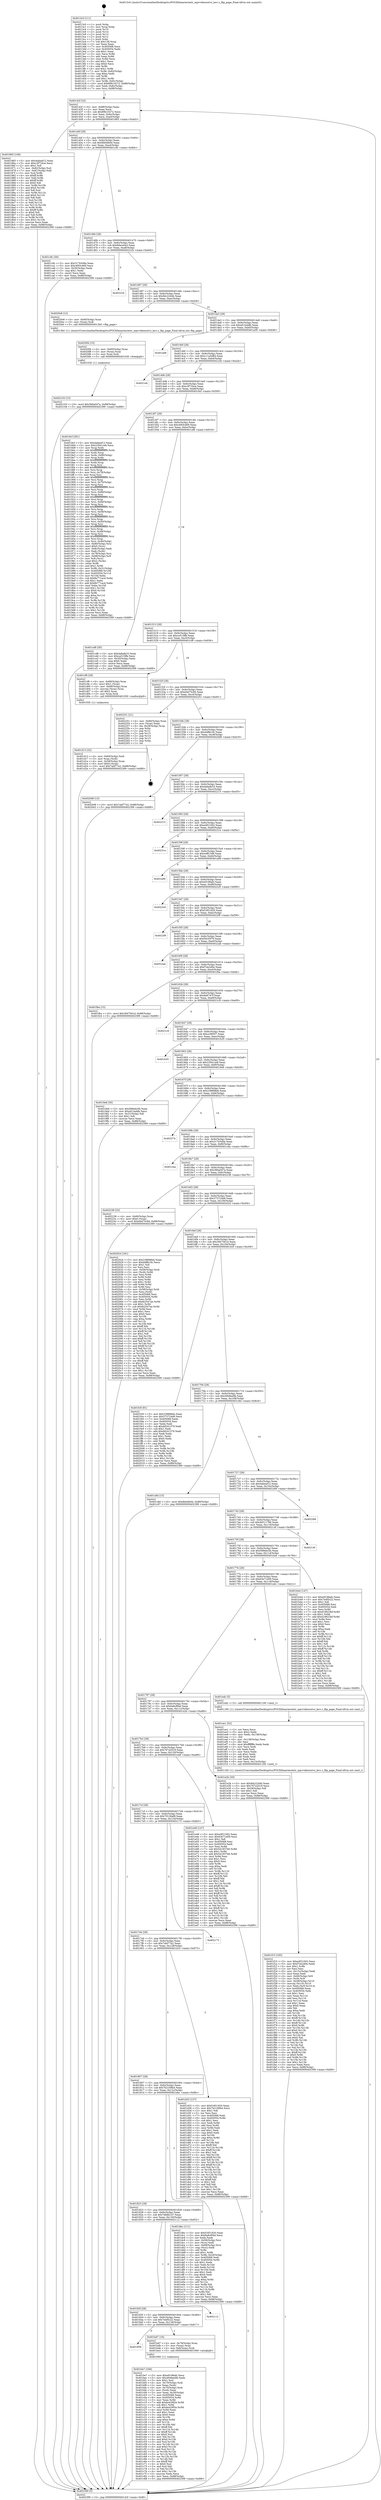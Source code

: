 digraph "0x4013c0" {
  label = "0x4013c0 (/mnt/c/Users/mathe/Desktop/tcc/POCII/binaries/extr_mpvvideooutvo_lavc.c_flip_page_Final-ollvm.out::main(0))"
  labelloc = "t"
  node[shape=record]

  Entry [label="",width=0.3,height=0.3,shape=circle,fillcolor=black,style=filled]
  "0x40142f" [label="{
     0x40142f [32]\l
     | [instrs]\l
     &nbsp;&nbsp;0x40142f \<+6\>: mov -0x88(%rbp),%eax\l
     &nbsp;&nbsp;0x401435 \<+2\>: mov %eax,%ecx\l
     &nbsp;&nbsp;0x401437 \<+6\>: sub $0x89b10272,%ecx\l
     &nbsp;&nbsp;0x40143d \<+6\>: mov %eax,-0x9c(%rbp)\l
     &nbsp;&nbsp;0x401443 \<+6\>: mov %ecx,-0xa0(%rbp)\l
     &nbsp;&nbsp;0x401449 \<+6\>: je 0000000000401865 \<main+0x4a5\>\l
  }"]
  "0x401865" [label="{
     0x401865 [106]\l
     | [instrs]\l
     &nbsp;&nbsp;0x401865 \<+5\>: mov $0x4abeaf12,%eax\l
     &nbsp;&nbsp;0x40186a \<+5\>: mov $0xc3f734ce,%ecx\l
     &nbsp;&nbsp;0x40186f \<+2\>: mov $0x1,%dl\l
     &nbsp;&nbsp;0x401871 \<+7\>: mov -0x82(%rbp),%sil\l
     &nbsp;&nbsp;0x401878 \<+7\>: mov -0x81(%rbp),%dil\l
     &nbsp;&nbsp;0x40187f \<+3\>: mov %sil,%r8b\l
     &nbsp;&nbsp;0x401882 \<+4\>: xor $0xff,%r8b\l
     &nbsp;&nbsp;0x401886 \<+3\>: mov %dil,%r9b\l
     &nbsp;&nbsp;0x401889 \<+4\>: xor $0xff,%r9b\l
     &nbsp;&nbsp;0x40188d \<+3\>: xor $0x0,%dl\l
     &nbsp;&nbsp;0x401890 \<+3\>: mov %r8b,%r10b\l
     &nbsp;&nbsp;0x401893 \<+4\>: and $0x0,%r10b\l
     &nbsp;&nbsp;0x401897 \<+3\>: and %dl,%sil\l
     &nbsp;&nbsp;0x40189a \<+3\>: mov %r9b,%r11b\l
     &nbsp;&nbsp;0x40189d \<+4\>: and $0x0,%r11b\l
     &nbsp;&nbsp;0x4018a1 \<+3\>: and %dl,%dil\l
     &nbsp;&nbsp;0x4018a4 \<+3\>: or %sil,%r10b\l
     &nbsp;&nbsp;0x4018a7 \<+3\>: or %dil,%r11b\l
     &nbsp;&nbsp;0x4018aa \<+3\>: xor %r11b,%r10b\l
     &nbsp;&nbsp;0x4018ad \<+3\>: or %r9b,%r8b\l
     &nbsp;&nbsp;0x4018b0 \<+4\>: xor $0xff,%r8b\l
     &nbsp;&nbsp;0x4018b4 \<+3\>: or $0x0,%dl\l
     &nbsp;&nbsp;0x4018b7 \<+3\>: and %dl,%r8b\l
     &nbsp;&nbsp;0x4018ba \<+3\>: or %r8b,%r10b\l
     &nbsp;&nbsp;0x4018bd \<+4\>: test $0x1,%r10b\l
     &nbsp;&nbsp;0x4018c1 \<+3\>: cmovne %ecx,%eax\l
     &nbsp;&nbsp;0x4018c4 \<+6\>: mov %eax,-0x88(%rbp)\l
     &nbsp;&nbsp;0x4018ca \<+5\>: jmp 0000000000402399 \<main+0xfd9\>\l
  }"]
  "0x40144f" [label="{
     0x40144f [28]\l
     | [instrs]\l
     &nbsp;&nbsp;0x40144f \<+5\>: jmp 0000000000401454 \<main+0x94\>\l
     &nbsp;&nbsp;0x401454 \<+6\>: mov -0x9c(%rbp),%eax\l
     &nbsp;&nbsp;0x40145a \<+5\>: sub $0x8b64fe0e,%eax\l
     &nbsp;&nbsp;0x40145f \<+6\>: mov %eax,-0xa4(%rbp)\l
     &nbsp;&nbsp;0x401465 \<+6\>: je 0000000000401c9c \<main+0x8dc\>\l
  }"]
  "0x402399" [label="{
     0x402399 [5]\l
     | [instrs]\l
     &nbsp;&nbsp;0x402399 \<+5\>: jmp 000000000040142f \<main+0x6f\>\l
  }"]
  "0x4013c0" [label="{
     0x4013c0 [111]\l
     | [instrs]\l
     &nbsp;&nbsp;0x4013c0 \<+1\>: push %rbp\l
     &nbsp;&nbsp;0x4013c1 \<+3\>: mov %rsp,%rbp\l
     &nbsp;&nbsp;0x4013c4 \<+2\>: push %r15\l
     &nbsp;&nbsp;0x4013c6 \<+2\>: push %r14\l
     &nbsp;&nbsp;0x4013c8 \<+2\>: push %r13\l
     &nbsp;&nbsp;0x4013ca \<+2\>: push %r12\l
     &nbsp;&nbsp;0x4013cc \<+1\>: push %rbx\l
     &nbsp;&nbsp;0x4013cd \<+7\>: sub $0x138,%rsp\l
     &nbsp;&nbsp;0x4013d4 \<+2\>: xor %eax,%eax\l
     &nbsp;&nbsp;0x4013d6 \<+7\>: mov 0x405068,%ecx\l
     &nbsp;&nbsp;0x4013dd \<+7\>: mov 0x405054,%edx\l
     &nbsp;&nbsp;0x4013e4 \<+3\>: sub $0x1,%eax\l
     &nbsp;&nbsp;0x4013e7 \<+3\>: mov %ecx,%r8d\l
     &nbsp;&nbsp;0x4013ea \<+3\>: add %eax,%r8d\l
     &nbsp;&nbsp;0x4013ed \<+4\>: imul %r8d,%ecx\l
     &nbsp;&nbsp;0x4013f1 \<+3\>: and $0x1,%ecx\l
     &nbsp;&nbsp;0x4013f4 \<+3\>: cmp $0x0,%ecx\l
     &nbsp;&nbsp;0x4013f7 \<+4\>: sete %r9b\l
     &nbsp;&nbsp;0x4013fb \<+4\>: and $0x1,%r9b\l
     &nbsp;&nbsp;0x4013ff \<+7\>: mov %r9b,-0x82(%rbp)\l
     &nbsp;&nbsp;0x401406 \<+3\>: cmp $0xa,%edx\l
     &nbsp;&nbsp;0x401409 \<+4\>: setl %r9b\l
     &nbsp;&nbsp;0x40140d \<+4\>: and $0x1,%r9b\l
     &nbsp;&nbsp;0x401411 \<+7\>: mov %r9b,-0x81(%rbp)\l
     &nbsp;&nbsp;0x401418 \<+10\>: movl $0x89b10272,-0x88(%rbp)\l
     &nbsp;&nbsp;0x401422 \<+6\>: mov %edi,-0x8c(%rbp)\l
     &nbsp;&nbsp;0x401428 \<+7\>: mov %rsi,-0x98(%rbp)\l
  }"]
  Exit [label="",width=0.3,height=0.3,shape=circle,fillcolor=black,style=filled,peripheries=2]
  "0x401c9c" [label="{
     0x401c9c [30]\l
     | [instrs]\l
     &nbsp;&nbsp;0x401c9c \<+5\>: mov $0x317b549a,%eax\l
     &nbsp;&nbsp;0x401ca1 \<+5\>: mov $0xc693c469,%ecx\l
     &nbsp;&nbsp;0x401ca6 \<+3\>: mov -0x30(%rbp),%edx\l
     &nbsp;&nbsp;0x401ca9 \<+3\>: cmp $0x1,%edx\l
     &nbsp;&nbsp;0x401cac \<+3\>: cmovl %ecx,%eax\l
     &nbsp;&nbsp;0x401caf \<+6\>: mov %eax,-0x88(%rbp)\l
     &nbsp;&nbsp;0x401cb5 \<+5\>: jmp 0000000000402399 \<main+0xfd9\>\l
  }"]
  "0x40146b" [label="{
     0x40146b [28]\l
     | [instrs]\l
     &nbsp;&nbsp;0x40146b \<+5\>: jmp 0000000000401470 \<main+0xb0\>\l
     &nbsp;&nbsp;0x401470 \<+6\>: mov -0x9c(%rbp),%eax\l
     &nbsp;&nbsp;0x401476 \<+5\>: sub $0x8dace0a3,%eax\l
     &nbsp;&nbsp;0x40147b \<+6\>: mov %eax,-0xa8(%rbp)\l
     &nbsp;&nbsp;0x401481 \<+6\>: je 0000000000402224 \<main+0xe64\>\l
  }"]
  "0x402103" [label="{
     0x402103 [15]\l
     | [instrs]\l
     &nbsp;&nbsp;0x402103 \<+10\>: movl $0x366a047a,-0x88(%rbp)\l
     &nbsp;&nbsp;0x40210d \<+5\>: jmp 0000000000402399 \<main+0xfd9\>\l
  }"]
  "0x402224" [label="{
     0x402224\l
  }", style=dashed]
  "0x401487" [label="{
     0x401487 [28]\l
     | [instrs]\l
     &nbsp;&nbsp;0x401487 \<+5\>: jmp 000000000040148c \<main+0xcc\>\l
     &nbsp;&nbsp;0x40148c \<+6\>: mov -0x9c(%rbp),%eax\l
     &nbsp;&nbsp;0x401492 \<+5\>: sub $0x9dc2244b,%eax\l
     &nbsp;&nbsp;0x401497 \<+6\>: mov %eax,-0xac(%rbp)\l
     &nbsp;&nbsp;0x40149d \<+6\>: je 00000000004020e8 \<main+0xd28\>\l
  }"]
  "0x4020f4" [label="{
     0x4020f4 [15]\l
     | [instrs]\l
     &nbsp;&nbsp;0x4020f4 \<+4\>: mov -0x60(%rbp),%rax\l
     &nbsp;&nbsp;0x4020f8 \<+3\>: mov (%rax),%rax\l
     &nbsp;&nbsp;0x4020fb \<+3\>: mov %rax,%rdi\l
     &nbsp;&nbsp;0x4020fe \<+5\>: call 0000000000401030 \<free@plt\>\l
     | [calls]\l
     &nbsp;&nbsp;0x401030 \{1\} (unknown)\l
  }"]
  "0x4020e8" [label="{
     0x4020e8 [12]\l
     | [instrs]\l
     &nbsp;&nbsp;0x4020e8 \<+4\>: mov -0x60(%rbp),%rax\l
     &nbsp;&nbsp;0x4020ec \<+3\>: mov (%rax),%rdi\l
     &nbsp;&nbsp;0x4020ef \<+5\>: call 00000000004013b0 \<flip_page\>\l
     | [calls]\l
     &nbsp;&nbsp;0x4013b0 \{1\} (/mnt/c/Users/mathe/Desktop/tcc/POCII/binaries/extr_mpvvideooutvo_lavc.c_flip_page_Final-ollvm.out::flip_page)\l
  }"]
  "0x4014a3" [label="{
     0x4014a3 [28]\l
     | [instrs]\l
     &nbsp;&nbsp;0x4014a3 \<+5\>: jmp 00000000004014a8 \<main+0xe8\>\l
     &nbsp;&nbsp;0x4014a8 \<+6\>: mov -0x9c(%rbp),%eax\l
     &nbsp;&nbsp;0x4014ae \<+5\>: sub $0xaf12eddb,%eax\l
     &nbsp;&nbsp;0x4014b3 \<+6\>: mov %eax,-0xb0(%rbp)\l
     &nbsp;&nbsp;0x4014b9 \<+6\>: je 0000000000401a06 \<main+0x646\>\l
  }"]
  "0x401f15" [label="{
     0x401f15 [165]\l
     | [instrs]\l
     &nbsp;&nbsp;0x401f15 \<+5\>: mov $0xe4f21002,%ecx\l
     &nbsp;&nbsp;0x401f1a \<+5\>: mov $0xf7ee2d0e,%edx\l
     &nbsp;&nbsp;0x401f1f \<+3\>: mov $0x1,%r8b\l
     &nbsp;&nbsp;0x401f22 \<+2\>: xor %esi,%esi\l
     &nbsp;&nbsp;0x401f24 \<+6\>: mov -0x13c(%rbp),%edi\l
     &nbsp;&nbsp;0x401f2a \<+3\>: imul %eax,%edi\l
     &nbsp;&nbsp;0x401f2d \<+4\>: mov -0x60(%rbp),%r9\l
     &nbsp;&nbsp;0x401f31 \<+3\>: mov (%r9),%r9\l
     &nbsp;&nbsp;0x401f34 \<+4\>: mov -0x58(%rbp),%r10\l
     &nbsp;&nbsp;0x401f38 \<+3\>: movslq (%r10),%r10\l
     &nbsp;&nbsp;0x401f3b \<+4\>: mov %edi,(%r9,%r10,4)\l
     &nbsp;&nbsp;0x401f3f \<+7\>: mov 0x405068,%eax\l
     &nbsp;&nbsp;0x401f46 \<+7\>: mov 0x405054,%edi\l
     &nbsp;&nbsp;0x401f4d \<+3\>: sub $0x1,%esi\l
     &nbsp;&nbsp;0x401f50 \<+3\>: mov %eax,%r11d\l
     &nbsp;&nbsp;0x401f53 \<+3\>: add %esi,%r11d\l
     &nbsp;&nbsp;0x401f56 \<+4\>: imul %r11d,%eax\l
     &nbsp;&nbsp;0x401f5a \<+3\>: and $0x1,%eax\l
     &nbsp;&nbsp;0x401f5d \<+3\>: cmp $0x0,%eax\l
     &nbsp;&nbsp;0x401f60 \<+3\>: sete %bl\l
     &nbsp;&nbsp;0x401f63 \<+3\>: cmp $0xa,%edi\l
     &nbsp;&nbsp;0x401f66 \<+4\>: setl %r14b\l
     &nbsp;&nbsp;0x401f6a \<+3\>: mov %bl,%r15b\l
     &nbsp;&nbsp;0x401f6d \<+4\>: xor $0xff,%r15b\l
     &nbsp;&nbsp;0x401f71 \<+3\>: mov %r14b,%r12b\l
     &nbsp;&nbsp;0x401f74 \<+4\>: xor $0xff,%r12b\l
     &nbsp;&nbsp;0x401f78 \<+4\>: xor $0x0,%r8b\l
     &nbsp;&nbsp;0x401f7c \<+3\>: mov %r15b,%r13b\l
     &nbsp;&nbsp;0x401f7f \<+4\>: and $0x0,%r13b\l
     &nbsp;&nbsp;0x401f83 \<+3\>: and %r8b,%bl\l
     &nbsp;&nbsp;0x401f86 \<+3\>: mov %r12b,%al\l
     &nbsp;&nbsp;0x401f89 \<+2\>: and $0x0,%al\l
     &nbsp;&nbsp;0x401f8b \<+3\>: and %r8b,%r14b\l
     &nbsp;&nbsp;0x401f8e \<+3\>: or %bl,%r13b\l
     &nbsp;&nbsp;0x401f91 \<+3\>: or %r14b,%al\l
     &nbsp;&nbsp;0x401f94 \<+3\>: xor %al,%r13b\l
     &nbsp;&nbsp;0x401f97 \<+3\>: or %r12b,%r15b\l
     &nbsp;&nbsp;0x401f9a \<+4\>: xor $0xff,%r15b\l
     &nbsp;&nbsp;0x401f9e \<+4\>: or $0x0,%r8b\l
     &nbsp;&nbsp;0x401fa2 \<+3\>: and %r8b,%r15b\l
     &nbsp;&nbsp;0x401fa5 \<+3\>: or %r15b,%r13b\l
     &nbsp;&nbsp;0x401fa8 \<+4\>: test $0x1,%r13b\l
     &nbsp;&nbsp;0x401fac \<+3\>: cmovne %edx,%ecx\l
     &nbsp;&nbsp;0x401faf \<+6\>: mov %ecx,-0x88(%rbp)\l
     &nbsp;&nbsp;0x401fb5 \<+5\>: jmp 0000000000402399 \<main+0xfd9\>\l
  }"]
  "0x401a06" [label="{
     0x401a06\l
  }", style=dashed]
  "0x4014bf" [label="{
     0x4014bf [28]\l
     | [instrs]\l
     &nbsp;&nbsp;0x4014bf \<+5\>: jmp 00000000004014c4 \<main+0x104\>\l
     &nbsp;&nbsp;0x4014c4 \<+6\>: mov -0x9c(%rbp),%eax\l
     &nbsp;&nbsp;0x4014ca \<+5\>: sub $0xc11a5d84,%eax\l
     &nbsp;&nbsp;0x4014cf \<+6\>: mov %eax,-0xb4(%rbp)\l
     &nbsp;&nbsp;0x4014d5 \<+6\>: je 00000000004021eb \<main+0xe2b\>\l
  }"]
  "0x401ee1" [label="{
     0x401ee1 [52]\l
     | [instrs]\l
     &nbsp;&nbsp;0x401ee1 \<+2\>: xor %ecx,%ecx\l
     &nbsp;&nbsp;0x401ee3 \<+5\>: mov $0x2,%edx\l
     &nbsp;&nbsp;0x401ee8 \<+6\>: mov %edx,-0x138(%rbp)\l
     &nbsp;&nbsp;0x401eee \<+1\>: cltd\l
     &nbsp;&nbsp;0x401eef \<+6\>: mov -0x138(%rbp),%esi\l
     &nbsp;&nbsp;0x401ef5 \<+2\>: idiv %esi\l
     &nbsp;&nbsp;0x401ef7 \<+6\>: imul $0xfffffffe,%edx,%edx\l
     &nbsp;&nbsp;0x401efd \<+2\>: mov %ecx,%edi\l
     &nbsp;&nbsp;0x401eff \<+2\>: sub %edx,%edi\l
     &nbsp;&nbsp;0x401f01 \<+2\>: mov %ecx,%edx\l
     &nbsp;&nbsp;0x401f03 \<+3\>: sub $0x1,%edx\l
     &nbsp;&nbsp;0x401f06 \<+2\>: add %edx,%edi\l
     &nbsp;&nbsp;0x401f08 \<+2\>: sub %edi,%ecx\l
     &nbsp;&nbsp;0x401f0a \<+6\>: mov %ecx,-0x13c(%rbp)\l
     &nbsp;&nbsp;0x401f10 \<+5\>: call 0000000000401160 \<next_i\>\l
     | [calls]\l
     &nbsp;&nbsp;0x401160 \{1\} (/mnt/c/Users/mathe/Desktop/tcc/POCII/binaries/extr_mpvvideooutvo_lavc.c_flip_page_Final-ollvm.out::next_i)\l
  }"]
  "0x4021eb" [label="{
     0x4021eb\l
  }", style=dashed]
  "0x4014db" [label="{
     0x4014db [28]\l
     | [instrs]\l
     &nbsp;&nbsp;0x4014db \<+5\>: jmp 00000000004014e0 \<main+0x120\>\l
     &nbsp;&nbsp;0x4014e0 \<+6\>: mov -0x9c(%rbp),%eax\l
     &nbsp;&nbsp;0x4014e6 \<+5\>: sub $0xc3f734ce,%eax\l
     &nbsp;&nbsp;0x4014eb \<+6\>: mov %eax,-0xb8(%rbp)\l
     &nbsp;&nbsp;0x4014f1 \<+6\>: je 00000000004018cf \<main+0x50f\>\l
  }"]
  "0x401d13" [label="{
     0x401d13 [32]\l
     | [instrs]\l
     &nbsp;&nbsp;0x401d13 \<+4\>: mov -0x60(%rbp),%rdi\l
     &nbsp;&nbsp;0x401d17 \<+3\>: mov %rax,(%rdi)\l
     &nbsp;&nbsp;0x401d1a \<+4\>: mov -0x58(%rbp),%rax\l
     &nbsp;&nbsp;0x401d1e \<+6\>: movl $0x0,(%rax)\l
     &nbsp;&nbsp;0x401d24 \<+10\>: movl $0x7abf77e2,-0x88(%rbp)\l
     &nbsp;&nbsp;0x401d2e \<+5\>: jmp 0000000000402399 \<main+0xfd9\>\l
  }"]
  "0x4018cf" [label="{
     0x4018cf [281]\l
     | [instrs]\l
     &nbsp;&nbsp;0x4018cf \<+5\>: mov $0x4abeaf12,%eax\l
     &nbsp;&nbsp;0x4018d4 \<+5\>: mov $0x22941ce8,%ecx\l
     &nbsp;&nbsp;0x4018d9 \<+3\>: mov %rsp,%rdx\l
     &nbsp;&nbsp;0x4018dc \<+4\>: add $0xfffffffffffffff0,%rdx\l
     &nbsp;&nbsp;0x4018e0 \<+3\>: mov %rdx,%rsp\l
     &nbsp;&nbsp;0x4018e3 \<+4\>: mov %rdx,-0x80(%rbp)\l
     &nbsp;&nbsp;0x4018e7 \<+3\>: mov %rsp,%rdx\l
     &nbsp;&nbsp;0x4018ea \<+4\>: add $0xfffffffffffffff0,%rdx\l
     &nbsp;&nbsp;0x4018ee \<+3\>: mov %rdx,%rsp\l
     &nbsp;&nbsp;0x4018f1 \<+3\>: mov %rsp,%rsi\l
     &nbsp;&nbsp;0x4018f4 \<+4\>: add $0xfffffffffffffff0,%rsi\l
     &nbsp;&nbsp;0x4018f8 \<+3\>: mov %rsi,%rsp\l
     &nbsp;&nbsp;0x4018fb \<+4\>: mov %rsi,-0x78(%rbp)\l
     &nbsp;&nbsp;0x4018ff \<+3\>: mov %rsp,%rsi\l
     &nbsp;&nbsp;0x401902 \<+4\>: add $0xfffffffffffffff0,%rsi\l
     &nbsp;&nbsp;0x401906 \<+3\>: mov %rsi,%rsp\l
     &nbsp;&nbsp;0x401909 \<+4\>: mov %rsi,-0x70(%rbp)\l
     &nbsp;&nbsp;0x40190d \<+3\>: mov %rsp,%rsi\l
     &nbsp;&nbsp;0x401910 \<+4\>: add $0xfffffffffffffff0,%rsi\l
     &nbsp;&nbsp;0x401914 \<+3\>: mov %rsi,%rsp\l
     &nbsp;&nbsp;0x401917 \<+4\>: mov %rsi,-0x68(%rbp)\l
     &nbsp;&nbsp;0x40191b \<+3\>: mov %rsp,%rsi\l
     &nbsp;&nbsp;0x40191e \<+4\>: add $0xfffffffffffffff0,%rsi\l
     &nbsp;&nbsp;0x401922 \<+3\>: mov %rsi,%rsp\l
     &nbsp;&nbsp;0x401925 \<+4\>: mov %rsi,-0x60(%rbp)\l
     &nbsp;&nbsp;0x401929 \<+3\>: mov %rsp,%rsi\l
     &nbsp;&nbsp;0x40192c \<+4\>: add $0xfffffffffffffff0,%rsi\l
     &nbsp;&nbsp;0x401930 \<+3\>: mov %rsi,%rsp\l
     &nbsp;&nbsp;0x401933 \<+4\>: mov %rsi,-0x58(%rbp)\l
     &nbsp;&nbsp;0x401937 \<+3\>: mov %rsp,%rsi\l
     &nbsp;&nbsp;0x40193a \<+4\>: add $0xfffffffffffffff0,%rsi\l
     &nbsp;&nbsp;0x40193e \<+3\>: mov %rsi,%rsp\l
     &nbsp;&nbsp;0x401941 \<+4\>: mov %rsi,-0x50(%rbp)\l
     &nbsp;&nbsp;0x401945 \<+3\>: mov %rsp,%rsi\l
     &nbsp;&nbsp;0x401948 \<+4\>: add $0xfffffffffffffff0,%rsi\l
     &nbsp;&nbsp;0x40194c \<+3\>: mov %rsi,%rsp\l
     &nbsp;&nbsp;0x40194f \<+4\>: mov %rsi,-0x48(%rbp)\l
     &nbsp;&nbsp;0x401953 \<+3\>: mov %rsp,%rsi\l
     &nbsp;&nbsp;0x401956 \<+4\>: add $0xfffffffffffffff0,%rsi\l
     &nbsp;&nbsp;0x40195a \<+3\>: mov %rsi,%rsp\l
     &nbsp;&nbsp;0x40195d \<+4\>: mov %rsi,-0x40(%rbp)\l
     &nbsp;&nbsp;0x401961 \<+4\>: mov -0x80(%rbp),%rsi\l
     &nbsp;&nbsp;0x401965 \<+6\>: movl $0x0,(%rsi)\l
     &nbsp;&nbsp;0x40196b \<+6\>: mov -0x8c(%rbp),%edi\l
     &nbsp;&nbsp;0x401971 \<+2\>: mov %edi,(%rdx)\l
     &nbsp;&nbsp;0x401973 \<+4\>: mov -0x78(%rbp),%rsi\l
     &nbsp;&nbsp;0x401977 \<+7\>: mov -0x98(%rbp),%r8\l
     &nbsp;&nbsp;0x40197e \<+3\>: mov %r8,(%rsi)\l
     &nbsp;&nbsp;0x401981 \<+3\>: cmpl $0x2,(%rdx)\l
     &nbsp;&nbsp;0x401984 \<+4\>: setne %r9b\l
     &nbsp;&nbsp;0x401988 \<+4\>: and $0x1,%r9b\l
     &nbsp;&nbsp;0x40198c \<+4\>: mov %r9b,-0x31(%rbp)\l
     &nbsp;&nbsp;0x401990 \<+8\>: mov 0x405068,%r10d\l
     &nbsp;&nbsp;0x401998 \<+8\>: mov 0x405054,%r11d\l
     &nbsp;&nbsp;0x4019a0 \<+3\>: mov %r10d,%ebx\l
     &nbsp;&nbsp;0x4019a3 \<+6\>: sub $0x8e771acd,%ebx\l
     &nbsp;&nbsp;0x4019a9 \<+3\>: sub $0x1,%ebx\l
     &nbsp;&nbsp;0x4019ac \<+6\>: add $0x8e771acd,%ebx\l
     &nbsp;&nbsp;0x4019b2 \<+4\>: imul %ebx,%r10d\l
     &nbsp;&nbsp;0x4019b6 \<+4\>: and $0x1,%r10d\l
     &nbsp;&nbsp;0x4019ba \<+4\>: cmp $0x0,%r10d\l
     &nbsp;&nbsp;0x4019be \<+4\>: sete %r9b\l
     &nbsp;&nbsp;0x4019c2 \<+4\>: cmp $0xa,%r11d\l
     &nbsp;&nbsp;0x4019c6 \<+4\>: setl %r14b\l
     &nbsp;&nbsp;0x4019ca \<+3\>: mov %r9b,%r15b\l
     &nbsp;&nbsp;0x4019cd \<+3\>: and %r14b,%r15b\l
     &nbsp;&nbsp;0x4019d0 \<+3\>: xor %r14b,%r9b\l
     &nbsp;&nbsp;0x4019d3 \<+3\>: or %r9b,%r15b\l
     &nbsp;&nbsp;0x4019d6 \<+4\>: test $0x1,%r15b\l
     &nbsp;&nbsp;0x4019da \<+3\>: cmovne %ecx,%eax\l
     &nbsp;&nbsp;0x4019dd \<+6\>: mov %eax,-0x88(%rbp)\l
     &nbsp;&nbsp;0x4019e3 \<+5\>: jmp 0000000000402399 \<main+0xfd9\>\l
  }"]
  "0x4014f7" [label="{
     0x4014f7 [28]\l
     | [instrs]\l
     &nbsp;&nbsp;0x4014f7 \<+5\>: jmp 00000000004014fc \<main+0x13c\>\l
     &nbsp;&nbsp;0x4014fc \<+6\>: mov -0x9c(%rbp),%eax\l
     &nbsp;&nbsp;0x401502 \<+5\>: sub $0xc693c469,%eax\l
     &nbsp;&nbsp;0x401507 \<+6\>: mov %eax,-0xbc(%rbp)\l
     &nbsp;&nbsp;0x40150d \<+6\>: je 0000000000401cd8 \<main+0x918\>\l
  }"]
  "0x401be7" [label="{
     0x401be7 [166]\l
     | [instrs]\l
     &nbsp;&nbsp;0x401be7 \<+5\>: mov $0xe9196afc,%ecx\l
     &nbsp;&nbsp;0x401bec \<+5\>: mov $0x4948ee9b,%edx\l
     &nbsp;&nbsp;0x401bf1 \<+3\>: mov $0x1,%sil\l
     &nbsp;&nbsp;0x401bf4 \<+4\>: mov -0x70(%rbp),%rdi\l
     &nbsp;&nbsp;0x401bf8 \<+2\>: mov %eax,(%rdi)\l
     &nbsp;&nbsp;0x401bfa \<+4\>: mov -0x70(%rbp),%rdi\l
     &nbsp;&nbsp;0x401bfe \<+2\>: mov (%rdi),%eax\l
     &nbsp;&nbsp;0x401c00 \<+3\>: mov %eax,-0x30(%rbp)\l
     &nbsp;&nbsp;0x401c03 \<+7\>: mov 0x405068,%eax\l
     &nbsp;&nbsp;0x401c0a \<+8\>: mov 0x405054,%r8d\l
     &nbsp;&nbsp;0x401c12 \<+3\>: mov %eax,%r9d\l
     &nbsp;&nbsp;0x401c15 \<+7\>: add $0xbe429f2e,%r9d\l
     &nbsp;&nbsp;0x401c1c \<+4\>: sub $0x1,%r9d\l
     &nbsp;&nbsp;0x401c20 \<+7\>: sub $0xbe429f2e,%r9d\l
     &nbsp;&nbsp;0x401c27 \<+4\>: imul %r9d,%eax\l
     &nbsp;&nbsp;0x401c2b \<+3\>: and $0x1,%eax\l
     &nbsp;&nbsp;0x401c2e \<+3\>: cmp $0x0,%eax\l
     &nbsp;&nbsp;0x401c31 \<+4\>: sete %r10b\l
     &nbsp;&nbsp;0x401c35 \<+4\>: cmp $0xa,%r8d\l
     &nbsp;&nbsp;0x401c39 \<+4\>: setl %r11b\l
     &nbsp;&nbsp;0x401c3d \<+3\>: mov %r10b,%bl\l
     &nbsp;&nbsp;0x401c40 \<+3\>: xor $0xff,%bl\l
     &nbsp;&nbsp;0x401c43 \<+3\>: mov %r11b,%r14b\l
     &nbsp;&nbsp;0x401c46 \<+4\>: xor $0xff,%r14b\l
     &nbsp;&nbsp;0x401c4a \<+4\>: xor $0x0,%sil\l
     &nbsp;&nbsp;0x401c4e \<+3\>: mov %bl,%r15b\l
     &nbsp;&nbsp;0x401c51 \<+4\>: and $0x0,%r15b\l
     &nbsp;&nbsp;0x401c55 \<+3\>: and %sil,%r10b\l
     &nbsp;&nbsp;0x401c58 \<+3\>: mov %r14b,%r12b\l
     &nbsp;&nbsp;0x401c5b \<+4\>: and $0x0,%r12b\l
     &nbsp;&nbsp;0x401c5f \<+3\>: and %sil,%r11b\l
     &nbsp;&nbsp;0x401c62 \<+3\>: or %r10b,%r15b\l
     &nbsp;&nbsp;0x401c65 \<+3\>: or %r11b,%r12b\l
     &nbsp;&nbsp;0x401c68 \<+3\>: xor %r12b,%r15b\l
     &nbsp;&nbsp;0x401c6b \<+3\>: or %r14b,%bl\l
     &nbsp;&nbsp;0x401c6e \<+3\>: xor $0xff,%bl\l
     &nbsp;&nbsp;0x401c71 \<+4\>: or $0x0,%sil\l
     &nbsp;&nbsp;0x401c75 \<+3\>: and %sil,%bl\l
     &nbsp;&nbsp;0x401c78 \<+3\>: or %bl,%r15b\l
     &nbsp;&nbsp;0x401c7b \<+4\>: test $0x1,%r15b\l
     &nbsp;&nbsp;0x401c7f \<+3\>: cmovne %edx,%ecx\l
     &nbsp;&nbsp;0x401c82 \<+6\>: mov %ecx,-0x88(%rbp)\l
     &nbsp;&nbsp;0x401c88 \<+5\>: jmp 0000000000402399 \<main+0xfd9\>\l
  }"]
  "0x40185b" [label="{
     0x40185b\l
  }", style=dashed]
  "0x401cd8" [label="{
     0x401cd8 [30]\l
     | [instrs]\l
     &nbsp;&nbsp;0x401cd8 \<+5\>: mov $0xdafadb33,%eax\l
     &nbsp;&nbsp;0x401cdd \<+5\>: mov $0xca515ffe,%ecx\l
     &nbsp;&nbsp;0x401ce2 \<+3\>: mov -0x30(%rbp),%edx\l
     &nbsp;&nbsp;0x401ce5 \<+3\>: cmp $0x0,%edx\l
     &nbsp;&nbsp;0x401ce8 \<+3\>: cmove %ecx,%eax\l
     &nbsp;&nbsp;0x401ceb \<+6\>: mov %eax,-0x88(%rbp)\l
     &nbsp;&nbsp;0x401cf1 \<+5\>: jmp 0000000000402399 \<main+0xfd9\>\l
  }"]
  "0x401513" [label="{
     0x401513 [28]\l
     | [instrs]\l
     &nbsp;&nbsp;0x401513 \<+5\>: jmp 0000000000401518 \<main+0x158\>\l
     &nbsp;&nbsp;0x401518 \<+6\>: mov -0x9c(%rbp),%eax\l
     &nbsp;&nbsp;0x40151e \<+5\>: sub $0xca515ffe,%eax\l
     &nbsp;&nbsp;0x401523 \<+6\>: mov %eax,-0xc0(%rbp)\l
     &nbsp;&nbsp;0x401529 \<+6\>: je 0000000000401cf6 \<main+0x936\>\l
  }"]
  "0x401bd7" [label="{
     0x401bd7 [16]\l
     | [instrs]\l
     &nbsp;&nbsp;0x401bd7 \<+4\>: mov -0x78(%rbp),%rax\l
     &nbsp;&nbsp;0x401bdb \<+3\>: mov (%rax),%rax\l
     &nbsp;&nbsp;0x401bde \<+4\>: mov 0x8(%rax),%rdi\l
     &nbsp;&nbsp;0x401be2 \<+5\>: call 0000000000401060 \<atoi@plt\>\l
     | [calls]\l
     &nbsp;&nbsp;0x401060 \{1\} (unknown)\l
  }"]
  "0x401cf6" [label="{
     0x401cf6 [29]\l
     | [instrs]\l
     &nbsp;&nbsp;0x401cf6 \<+4\>: mov -0x68(%rbp),%rax\l
     &nbsp;&nbsp;0x401cfa \<+6\>: movl $0x1,(%rax)\l
     &nbsp;&nbsp;0x401d00 \<+4\>: mov -0x68(%rbp),%rax\l
     &nbsp;&nbsp;0x401d04 \<+3\>: movslq (%rax),%rax\l
     &nbsp;&nbsp;0x401d07 \<+4\>: shl $0x2,%rax\l
     &nbsp;&nbsp;0x401d0b \<+3\>: mov %rax,%rdi\l
     &nbsp;&nbsp;0x401d0e \<+5\>: call 0000000000401050 \<malloc@plt\>\l
     | [calls]\l
     &nbsp;&nbsp;0x401050 \{1\} (unknown)\l
  }"]
  "0x40152f" [label="{
     0x40152f [28]\l
     | [instrs]\l
     &nbsp;&nbsp;0x40152f \<+5\>: jmp 0000000000401534 \<main+0x174\>\l
     &nbsp;&nbsp;0x401534 \<+6\>: mov -0x9c(%rbp),%eax\l
     &nbsp;&nbsp;0x40153a \<+5\>: sub $0xd4d75c84,%eax\l
     &nbsp;&nbsp;0x40153f \<+6\>: mov %eax,-0xc4(%rbp)\l
     &nbsp;&nbsp;0x401545 \<+6\>: je 0000000000402251 \<main+0xe91\>\l
  }"]
  "0x40183f" [label="{
     0x40183f [28]\l
     | [instrs]\l
     &nbsp;&nbsp;0x40183f \<+5\>: jmp 0000000000401844 \<main+0x484\>\l
     &nbsp;&nbsp;0x401844 \<+6\>: mov -0x9c(%rbp),%eax\l
     &nbsp;&nbsp;0x40184a \<+5\>: sub $0x7e4f5c22,%eax\l
     &nbsp;&nbsp;0x40184f \<+6\>: mov %eax,-0x134(%rbp)\l
     &nbsp;&nbsp;0x401855 \<+6\>: je 0000000000401bd7 \<main+0x817\>\l
  }"]
  "0x402251" [label="{
     0x402251 [21]\l
     | [instrs]\l
     &nbsp;&nbsp;0x402251 \<+4\>: mov -0x80(%rbp),%rax\l
     &nbsp;&nbsp;0x402255 \<+2\>: mov (%rax),%eax\l
     &nbsp;&nbsp;0x402257 \<+4\>: lea -0x28(%rbp),%rsp\l
     &nbsp;&nbsp;0x40225b \<+1\>: pop %rbx\l
     &nbsp;&nbsp;0x40225c \<+2\>: pop %r12\l
     &nbsp;&nbsp;0x40225e \<+2\>: pop %r13\l
     &nbsp;&nbsp;0x402260 \<+2\>: pop %r14\l
     &nbsp;&nbsp;0x402262 \<+2\>: pop %r15\l
     &nbsp;&nbsp;0x402264 \<+1\>: pop %rbp\l
     &nbsp;&nbsp;0x402265 \<+1\>: ret\l
  }"]
  "0x40154b" [label="{
     0x40154b [28]\l
     | [instrs]\l
     &nbsp;&nbsp;0x40154b \<+5\>: jmp 0000000000401550 \<main+0x190\>\l
     &nbsp;&nbsp;0x401550 \<+6\>: mov -0x9c(%rbp),%eax\l
     &nbsp;&nbsp;0x401556 \<+5\>: sub $0xd4ffe19c,%eax\l
     &nbsp;&nbsp;0x40155b \<+6\>: mov %eax,-0xc8(%rbp)\l
     &nbsp;&nbsp;0x401561 \<+6\>: je 00000000004020d9 \<main+0xd19\>\l
  }"]
  "0x402112" [label="{
     0x402112\l
  }", style=dashed]
  "0x4020d9" [label="{
     0x4020d9 [15]\l
     | [instrs]\l
     &nbsp;&nbsp;0x4020d9 \<+10\>: movl $0x7abf77e2,-0x88(%rbp)\l
     &nbsp;&nbsp;0x4020e3 \<+5\>: jmp 0000000000402399 \<main+0xfd9\>\l
  }"]
  "0x401567" [label="{
     0x401567 [28]\l
     | [instrs]\l
     &nbsp;&nbsp;0x401567 \<+5\>: jmp 000000000040156c \<main+0x1ac\>\l
     &nbsp;&nbsp;0x40156c \<+6\>: mov -0x9c(%rbp),%eax\l
     &nbsp;&nbsp;0x401572 \<+5\>: sub $0xdafadb33,%eax\l
     &nbsp;&nbsp;0x401577 \<+6\>: mov %eax,-0xcc(%rbp)\l
     &nbsp;&nbsp;0x40157d \<+6\>: je 0000000000402215 \<main+0xe55\>\l
  }"]
  "0x401823" [label="{
     0x401823 [28]\l
     | [instrs]\l
     &nbsp;&nbsp;0x401823 \<+5\>: jmp 0000000000401828 \<main+0x468\>\l
     &nbsp;&nbsp;0x401828 \<+6\>: mov -0x9c(%rbp),%eax\l
     &nbsp;&nbsp;0x40182e \<+5\>: sub $0x7db8b147,%eax\l
     &nbsp;&nbsp;0x401833 \<+6\>: mov %eax,-0x130(%rbp)\l
     &nbsp;&nbsp;0x401839 \<+6\>: je 0000000000402112 \<main+0xd52\>\l
  }"]
  "0x402215" [label="{
     0x402215\l
  }", style=dashed]
  "0x401583" [label="{
     0x401583 [28]\l
     | [instrs]\l
     &nbsp;&nbsp;0x401583 \<+5\>: jmp 0000000000401588 \<main+0x1c8\>\l
     &nbsp;&nbsp;0x401588 \<+6\>: mov -0x9c(%rbp),%eax\l
     &nbsp;&nbsp;0x40158e \<+5\>: sub $0xe4f21002,%eax\l
     &nbsp;&nbsp;0x401593 \<+6\>: mov %eax,-0xd0(%rbp)\l
     &nbsp;&nbsp;0x401599 \<+6\>: je 000000000040231e \<main+0xf5e\>\l
  }"]
  "0x401dbc" [label="{
     0x401dbc [111]\l
     | [instrs]\l
     &nbsp;&nbsp;0x401dbc \<+5\>: mov $0xf1851920,%eax\l
     &nbsp;&nbsp;0x401dc1 \<+5\>: mov $0x6a8cf94d,%ecx\l
     &nbsp;&nbsp;0x401dc6 \<+2\>: xor %edx,%edx\l
     &nbsp;&nbsp;0x401dc8 \<+4\>: mov -0x58(%rbp),%rsi\l
     &nbsp;&nbsp;0x401dcc \<+2\>: mov (%rsi),%edi\l
     &nbsp;&nbsp;0x401dce \<+4\>: mov -0x68(%rbp),%rsi\l
     &nbsp;&nbsp;0x401dd2 \<+2\>: cmp (%rsi),%edi\l
     &nbsp;&nbsp;0x401dd4 \<+4\>: setl %r8b\l
     &nbsp;&nbsp;0x401dd8 \<+4\>: and $0x1,%r8b\l
     &nbsp;&nbsp;0x401ddc \<+4\>: mov %r8b,-0x29(%rbp)\l
     &nbsp;&nbsp;0x401de0 \<+7\>: mov 0x405068,%edi\l
     &nbsp;&nbsp;0x401de7 \<+8\>: mov 0x405054,%r9d\l
     &nbsp;&nbsp;0x401def \<+3\>: sub $0x1,%edx\l
     &nbsp;&nbsp;0x401df2 \<+3\>: mov %edi,%r10d\l
     &nbsp;&nbsp;0x401df5 \<+3\>: add %edx,%r10d\l
     &nbsp;&nbsp;0x401df8 \<+4\>: imul %r10d,%edi\l
     &nbsp;&nbsp;0x401dfc \<+3\>: and $0x1,%edi\l
     &nbsp;&nbsp;0x401dff \<+3\>: cmp $0x0,%edi\l
     &nbsp;&nbsp;0x401e02 \<+4\>: sete %r8b\l
     &nbsp;&nbsp;0x401e06 \<+4\>: cmp $0xa,%r9d\l
     &nbsp;&nbsp;0x401e0a \<+4\>: setl %r11b\l
     &nbsp;&nbsp;0x401e0e \<+3\>: mov %r8b,%bl\l
     &nbsp;&nbsp;0x401e11 \<+3\>: and %r11b,%bl\l
     &nbsp;&nbsp;0x401e14 \<+3\>: xor %r11b,%r8b\l
     &nbsp;&nbsp;0x401e17 \<+3\>: or %r8b,%bl\l
     &nbsp;&nbsp;0x401e1a \<+3\>: test $0x1,%bl\l
     &nbsp;&nbsp;0x401e1d \<+3\>: cmovne %ecx,%eax\l
     &nbsp;&nbsp;0x401e20 \<+6\>: mov %eax,-0x88(%rbp)\l
     &nbsp;&nbsp;0x401e26 \<+5\>: jmp 0000000000402399 \<main+0xfd9\>\l
  }"]
  "0x40231e" [label="{
     0x40231e\l
  }", style=dashed]
  "0x40159f" [label="{
     0x40159f [28]\l
     | [instrs]\l
     &nbsp;&nbsp;0x40159f \<+5\>: jmp 00000000004015a4 \<main+0x1e4\>\l
     &nbsp;&nbsp;0x4015a4 \<+6\>: mov -0x9c(%rbp),%eax\l
     &nbsp;&nbsp;0x4015aa \<+5\>: sub $0xe4ff13d9,%eax\l
     &nbsp;&nbsp;0x4015af \<+6\>: mov %eax,-0xd4(%rbp)\l
     &nbsp;&nbsp;0x4015b5 \<+6\>: je 0000000000401a99 \<main+0x6d9\>\l
  }"]
  "0x401807" [label="{
     0x401807 [28]\l
     | [instrs]\l
     &nbsp;&nbsp;0x401807 \<+5\>: jmp 000000000040180c \<main+0x44c\>\l
     &nbsp;&nbsp;0x40180c \<+6\>: mov -0x9c(%rbp),%eax\l
     &nbsp;&nbsp;0x401812 \<+5\>: sub $0x7b2169b4,%eax\l
     &nbsp;&nbsp;0x401817 \<+6\>: mov %eax,-0x12c(%rbp)\l
     &nbsp;&nbsp;0x40181d \<+6\>: je 0000000000401dbc \<main+0x9fc\>\l
  }"]
  "0x401a99" [label="{
     0x401a99\l
  }", style=dashed]
  "0x4015bb" [label="{
     0x4015bb [28]\l
     | [instrs]\l
     &nbsp;&nbsp;0x4015bb \<+5\>: jmp 00000000004015c0 \<main+0x200\>\l
     &nbsp;&nbsp;0x4015c0 \<+6\>: mov -0x9c(%rbp),%eax\l
     &nbsp;&nbsp;0x4015c6 \<+5\>: sub $0xe9196afc,%eax\l
     &nbsp;&nbsp;0x4015cb \<+6\>: mov %eax,-0xd8(%rbp)\l
     &nbsp;&nbsp;0x4015d1 \<+6\>: je 00000000004022c9 \<main+0xf09\>\l
  }"]
  "0x401d33" [label="{
     0x401d33 [137]\l
     | [instrs]\l
     &nbsp;&nbsp;0x401d33 \<+5\>: mov $0xf1851920,%eax\l
     &nbsp;&nbsp;0x401d38 \<+5\>: mov $0x7b2169b4,%ecx\l
     &nbsp;&nbsp;0x401d3d \<+2\>: mov $0x1,%dl\l
     &nbsp;&nbsp;0x401d3f \<+2\>: xor %esi,%esi\l
     &nbsp;&nbsp;0x401d41 \<+7\>: mov 0x405068,%edi\l
     &nbsp;&nbsp;0x401d48 \<+8\>: mov 0x405054,%r8d\l
     &nbsp;&nbsp;0x401d50 \<+3\>: sub $0x1,%esi\l
     &nbsp;&nbsp;0x401d53 \<+3\>: mov %edi,%r9d\l
     &nbsp;&nbsp;0x401d56 \<+3\>: add %esi,%r9d\l
     &nbsp;&nbsp;0x401d59 \<+4\>: imul %r9d,%edi\l
     &nbsp;&nbsp;0x401d5d \<+3\>: and $0x1,%edi\l
     &nbsp;&nbsp;0x401d60 \<+3\>: cmp $0x0,%edi\l
     &nbsp;&nbsp;0x401d63 \<+4\>: sete %r10b\l
     &nbsp;&nbsp;0x401d67 \<+4\>: cmp $0xa,%r8d\l
     &nbsp;&nbsp;0x401d6b \<+4\>: setl %r11b\l
     &nbsp;&nbsp;0x401d6f \<+3\>: mov %r10b,%bl\l
     &nbsp;&nbsp;0x401d72 \<+3\>: xor $0xff,%bl\l
     &nbsp;&nbsp;0x401d75 \<+3\>: mov %r11b,%r14b\l
     &nbsp;&nbsp;0x401d78 \<+4\>: xor $0xff,%r14b\l
     &nbsp;&nbsp;0x401d7c \<+3\>: xor $0x1,%dl\l
     &nbsp;&nbsp;0x401d7f \<+3\>: mov %bl,%r15b\l
     &nbsp;&nbsp;0x401d82 \<+4\>: and $0xff,%r15b\l
     &nbsp;&nbsp;0x401d86 \<+3\>: and %dl,%r10b\l
     &nbsp;&nbsp;0x401d89 \<+3\>: mov %r14b,%r12b\l
     &nbsp;&nbsp;0x401d8c \<+4\>: and $0xff,%r12b\l
     &nbsp;&nbsp;0x401d90 \<+3\>: and %dl,%r11b\l
     &nbsp;&nbsp;0x401d93 \<+3\>: or %r10b,%r15b\l
     &nbsp;&nbsp;0x401d96 \<+3\>: or %r11b,%r12b\l
     &nbsp;&nbsp;0x401d99 \<+3\>: xor %r12b,%r15b\l
     &nbsp;&nbsp;0x401d9c \<+3\>: or %r14b,%bl\l
     &nbsp;&nbsp;0x401d9f \<+3\>: xor $0xff,%bl\l
     &nbsp;&nbsp;0x401da2 \<+3\>: or $0x1,%dl\l
     &nbsp;&nbsp;0x401da5 \<+2\>: and %dl,%bl\l
     &nbsp;&nbsp;0x401da7 \<+3\>: or %bl,%r15b\l
     &nbsp;&nbsp;0x401daa \<+4\>: test $0x1,%r15b\l
     &nbsp;&nbsp;0x401dae \<+3\>: cmovne %ecx,%eax\l
     &nbsp;&nbsp;0x401db1 \<+6\>: mov %eax,-0x88(%rbp)\l
     &nbsp;&nbsp;0x401db7 \<+5\>: jmp 0000000000402399 \<main+0xfd9\>\l
  }"]
  "0x4022c9" [label="{
     0x4022c9\l
  }", style=dashed]
  "0x4015d7" [label="{
     0x4015d7 [28]\l
     | [instrs]\l
     &nbsp;&nbsp;0x4015d7 \<+5\>: jmp 00000000004015dc \<main+0x21c\>\l
     &nbsp;&nbsp;0x4015dc \<+6\>: mov -0x9c(%rbp),%eax\l
     &nbsp;&nbsp;0x4015e2 \<+5\>: sub $0xf1851920,%eax\l
     &nbsp;&nbsp;0x4015e7 \<+6\>: mov %eax,-0xdc(%rbp)\l
     &nbsp;&nbsp;0x4015ed \<+6\>: je 00000000004022f9 \<main+0xf39\>\l
  }"]
  "0x4017eb" [label="{
     0x4017eb [28]\l
     | [instrs]\l
     &nbsp;&nbsp;0x4017eb \<+5\>: jmp 00000000004017f0 \<main+0x430\>\l
     &nbsp;&nbsp;0x4017f0 \<+6\>: mov -0x9c(%rbp),%eax\l
     &nbsp;&nbsp;0x4017f6 \<+5\>: sub $0x7abf77e2,%eax\l
     &nbsp;&nbsp;0x4017fb \<+6\>: mov %eax,-0x128(%rbp)\l
     &nbsp;&nbsp;0x401801 \<+6\>: je 0000000000401d33 \<main+0x973\>\l
  }"]
  "0x4022f9" [label="{
     0x4022f9\l
  }", style=dashed]
  "0x4015f3" [label="{
     0x4015f3 [28]\l
     | [instrs]\l
     &nbsp;&nbsp;0x4015f3 \<+5\>: jmp 00000000004015f8 \<main+0x238\>\l
     &nbsp;&nbsp;0x4015f8 \<+6\>: mov -0x9c(%rbp),%eax\l
     &nbsp;&nbsp;0x4015fe \<+5\>: sub $0xf5e35f76,%eax\l
     &nbsp;&nbsp;0x401603 \<+6\>: mov %eax,-0xe0(%rbp)\l
     &nbsp;&nbsp;0x401609 \<+6\>: je 00000000004022ab \<main+0xeeb\>\l
  }"]
  "0x402173" [label="{
     0x402173\l
  }", style=dashed]
  "0x4022ab" [label="{
     0x4022ab\l
  }", style=dashed]
  "0x40160f" [label="{
     0x40160f [28]\l
     | [instrs]\l
     &nbsp;&nbsp;0x40160f \<+5\>: jmp 0000000000401614 \<main+0x254\>\l
     &nbsp;&nbsp;0x401614 \<+6\>: mov -0x9c(%rbp),%eax\l
     &nbsp;&nbsp;0x40161a \<+5\>: sub $0xf7ee2d0e,%eax\l
     &nbsp;&nbsp;0x40161f \<+6\>: mov %eax,-0xe4(%rbp)\l
     &nbsp;&nbsp;0x401625 \<+6\>: je 0000000000401fba \<main+0xbfa\>\l
  }"]
  "0x4017cf" [label="{
     0x4017cf [28]\l
     | [instrs]\l
     &nbsp;&nbsp;0x4017cf \<+5\>: jmp 00000000004017d4 \<main+0x414\>\l
     &nbsp;&nbsp;0x4017d4 \<+6\>: mov -0x9c(%rbp),%eax\l
     &nbsp;&nbsp;0x4017da \<+5\>: sub $0x79136af8,%eax\l
     &nbsp;&nbsp;0x4017df \<+6\>: mov %eax,-0x124(%rbp)\l
     &nbsp;&nbsp;0x4017e5 \<+6\>: je 0000000000402173 \<main+0xdb3\>\l
  }"]
  "0x401fba" [label="{
     0x401fba [15]\l
     | [instrs]\l
     &nbsp;&nbsp;0x401fba \<+10\>: movl $0x3947561d,-0x88(%rbp)\l
     &nbsp;&nbsp;0x401fc4 \<+5\>: jmp 0000000000402399 \<main+0xfd9\>\l
  }"]
  "0x40162b" [label="{
     0x40162b [28]\l
     | [instrs]\l
     &nbsp;&nbsp;0x40162b \<+5\>: jmp 0000000000401630 \<main+0x270\>\l
     &nbsp;&nbsp;0x401630 \<+6\>: mov -0x9c(%rbp),%eax\l
     &nbsp;&nbsp;0x401636 \<+5\>: sub $0x8a8747f,%eax\l
     &nbsp;&nbsp;0x40163b \<+6\>: mov %eax,-0xe8(%rbp)\l
     &nbsp;&nbsp;0x401641 \<+6\>: je 00000000004021c9 \<main+0xe09\>\l
  }"]
  "0x401e49" [label="{
     0x401e49 [147]\l
     | [instrs]\l
     &nbsp;&nbsp;0x401e49 \<+5\>: mov $0xe4f21002,%eax\l
     &nbsp;&nbsp;0x401e4e \<+5\>: mov $0x63e71e09,%ecx\l
     &nbsp;&nbsp;0x401e53 \<+2\>: mov $0x1,%dl\l
     &nbsp;&nbsp;0x401e55 \<+7\>: mov 0x405068,%esi\l
     &nbsp;&nbsp;0x401e5c \<+7\>: mov 0x405054,%edi\l
     &nbsp;&nbsp;0x401e63 \<+3\>: mov %esi,%r8d\l
     &nbsp;&nbsp;0x401e66 \<+7\>: sub $0x541837b6,%r8d\l
     &nbsp;&nbsp;0x401e6d \<+4\>: sub $0x1,%r8d\l
     &nbsp;&nbsp;0x401e71 \<+7\>: add $0x541837b6,%r8d\l
     &nbsp;&nbsp;0x401e78 \<+4\>: imul %r8d,%esi\l
     &nbsp;&nbsp;0x401e7c \<+3\>: and $0x1,%esi\l
     &nbsp;&nbsp;0x401e7f \<+3\>: cmp $0x0,%esi\l
     &nbsp;&nbsp;0x401e82 \<+4\>: sete %r9b\l
     &nbsp;&nbsp;0x401e86 \<+3\>: cmp $0xa,%edi\l
     &nbsp;&nbsp;0x401e89 \<+4\>: setl %r10b\l
     &nbsp;&nbsp;0x401e8d \<+3\>: mov %r9b,%r11b\l
     &nbsp;&nbsp;0x401e90 \<+4\>: xor $0xff,%r11b\l
     &nbsp;&nbsp;0x401e94 \<+3\>: mov %r10b,%bl\l
     &nbsp;&nbsp;0x401e97 \<+3\>: xor $0xff,%bl\l
     &nbsp;&nbsp;0x401e9a \<+3\>: xor $0x1,%dl\l
     &nbsp;&nbsp;0x401e9d \<+3\>: mov %r11b,%r14b\l
     &nbsp;&nbsp;0x401ea0 \<+4\>: and $0xff,%r14b\l
     &nbsp;&nbsp;0x401ea4 \<+3\>: and %dl,%r9b\l
     &nbsp;&nbsp;0x401ea7 \<+3\>: mov %bl,%r15b\l
     &nbsp;&nbsp;0x401eaa \<+4\>: and $0xff,%r15b\l
     &nbsp;&nbsp;0x401eae \<+3\>: and %dl,%r10b\l
     &nbsp;&nbsp;0x401eb1 \<+3\>: or %r9b,%r14b\l
     &nbsp;&nbsp;0x401eb4 \<+3\>: or %r10b,%r15b\l
     &nbsp;&nbsp;0x401eb7 \<+3\>: xor %r15b,%r14b\l
     &nbsp;&nbsp;0x401eba \<+3\>: or %bl,%r11b\l
     &nbsp;&nbsp;0x401ebd \<+4\>: xor $0xff,%r11b\l
     &nbsp;&nbsp;0x401ec1 \<+3\>: or $0x1,%dl\l
     &nbsp;&nbsp;0x401ec4 \<+3\>: and %dl,%r11b\l
     &nbsp;&nbsp;0x401ec7 \<+3\>: or %r11b,%r14b\l
     &nbsp;&nbsp;0x401eca \<+4\>: test $0x1,%r14b\l
     &nbsp;&nbsp;0x401ece \<+3\>: cmovne %ecx,%eax\l
     &nbsp;&nbsp;0x401ed1 \<+6\>: mov %eax,-0x88(%rbp)\l
     &nbsp;&nbsp;0x401ed7 \<+5\>: jmp 0000000000402399 \<main+0xfd9\>\l
  }"]
  "0x4021c9" [label="{
     0x4021c9\l
  }", style=dashed]
  "0x401647" [label="{
     0x401647 [28]\l
     | [instrs]\l
     &nbsp;&nbsp;0x401647 \<+5\>: jmp 000000000040164c \<main+0x28c\>\l
     &nbsp;&nbsp;0x40164c \<+6\>: mov -0x9c(%rbp),%eax\l
     &nbsp;&nbsp;0x401652 \<+5\>: sub $0xcc99507,%eax\l
     &nbsp;&nbsp;0x401657 \<+6\>: mov %eax,-0xec(%rbp)\l
     &nbsp;&nbsp;0x40165d \<+6\>: je 0000000000401b35 \<main+0x775\>\l
  }"]
  "0x4017b3" [label="{
     0x4017b3 [28]\l
     | [instrs]\l
     &nbsp;&nbsp;0x4017b3 \<+5\>: jmp 00000000004017b8 \<main+0x3f8\>\l
     &nbsp;&nbsp;0x4017b8 \<+6\>: mov -0x9c(%rbp),%eax\l
     &nbsp;&nbsp;0x4017be \<+5\>: sub $0x767a2019,%eax\l
     &nbsp;&nbsp;0x4017c3 \<+6\>: mov %eax,-0x120(%rbp)\l
     &nbsp;&nbsp;0x4017c9 \<+6\>: je 0000000000401e49 \<main+0xa89\>\l
  }"]
  "0x401b35" [label="{
     0x401b35\l
  }", style=dashed]
  "0x401663" [label="{
     0x401663 [28]\l
     | [instrs]\l
     &nbsp;&nbsp;0x401663 \<+5\>: jmp 0000000000401668 \<main+0x2a8\>\l
     &nbsp;&nbsp;0x401668 \<+6\>: mov -0x9c(%rbp),%eax\l
     &nbsp;&nbsp;0x40166e \<+5\>: sub $0x22941ce8,%eax\l
     &nbsp;&nbsp;0x401673 \<+6\>: mov %eax,-0xf0(%rbp)\l
     &nbsp;&nbsp;0x401679 \<+6\>: je 00000000004019e8 \<main+0x628\>\l
  }"]
  "0x401e2b" [label="{
     0x401e2b [30]\l
     | [instrs]\l
     &nbsp;&nbsp;0x401e2b \<+5\>: mov $0x9dc2244b,%eax\l
     &nbsp;&nbsp;0x401e30 \<+5\>: mov $0x767a2019,%ecx\l
     &nbsp;&nbsp;0x401e35 \<+3\>: mov -0x29(%rbp),%dl\l
     &nbsp;&nbsp;0x401e38 \<+3\>: test $0x1,%dl\l
     &nbsp;&nbsp;0x401e3b \<+3\>: cmovne %ecx,%eax\l
     &nbsp;&nbsp;0x401e3e \<+6\>: mov %eax,-0x88(%rbp)\l
     &nbsp;&nbsp;0x401e44 \<+5\>: jmp 0000000000402399 \<main+0xfd9\>\l
  }"]
  "0x4019e8" [label="{
     0x4019e8 [30]\l
     | [instrs]\l
     &nbsp;&nbsp;0x4019e8 \<+5\>: mov $0x589ebc5b,%eax\l
     &nbsp;&nbsp;0x4019ed \<+5\>: mov $0xaf12eddb,%ecx\l
     &nbsp;&nbsp;0x4019f2 \<+3\>: mov -0x31(%rbp),%dl\l
     &nbsp;&nbsp;0x4019f5 \<+3\>: test $0x1,%dl\l
     &nbsp;&nbsp;0x4019f8 \<+3\>: cmovne %ecx,%eax\l
     &nbsp;&nbsp;0x4019fb \<+6\>: mov %eax,-0x88(%rbp)\l
     &nbsp;&nbsp;0x401a01 \<+5\>: jmp 0000000000402399 \<main+0xfd9\>\l
  }"]
  "0x40167f" [label="{
     0x40167f [28]\l
     | [instrs]\l
     &nbsp;&nbsp;0x40167f \<+5\>: jmp 0000000000401684 \<main+0x2c4\>\l
     &nbsp;&nbsp;0x401684 \<+6\>: mov -0x9c(%rbp),%eax\l
     &nbsp;&nbsp;0x40168a \<+5\>: sub $0x238888eb,%eax\l
     &nbsp;&nbsp;0x40168f \<+6\>: mov %eax,-0xf4(%rbp)\l
     &nbsp;&nbsp;0x401695 \<+6\>: je 0000000000402374 \<main+0xfb4\>\l
  }"]
  "0x401797" [label="{
     0x401797 [28]\l
     | [instrs]\l
     &nbsp;&nbsp;0x401797 \<+5\>: jmp 000000000040179c \<main+0x3dc\>\l
     &nbsp;&nbsp;0x40179c \<+6\>: mov -0x9c(%rbp),%eax\l
     &nbsp;&nbsp;0x4017a2 \<+5\>: sub $0x6a8cf94d,%eax\l
     &nbsp;&nbsp;0x4017a7 \<+6\>: mov %eax,-0x11c(%rbp)\l
     &nbsp;&nbsp;0x4017ad \<+6\>: je 0000000000401e2b \<main+0xa6b\>\l
  }"]
  "0x402374" [label="{
     0x402374\l
  }", style=dashed]
  "0x40169b" [label="{
     0x40169b [28]\l
     | [instrs]\l
     &nbsp;&nbsp;0x40169b \<+5\>: jmp 00000000004016a0 \<main+0x2e0\>\l
     &nbsp;&nbsp;0x4016a0 \<+6\>: mov -0x9c(%rbp),%eax\l
     &nbsp;&nbsp;0x4016a6 \<+5\>: sub $0x317b549a,%eax\l
     &nbsp;&nbsp;0x4016ab \<+6\>: mov %eax,-0xf8(%rbp)\l
     &nbsp;&nbsp;0x4016b1 \<+6\>: je 0000000000401cba \<main+0x8fa\>\l
  }"]
  "0x401edc" [label="{
     0x401edc [5]\l
     | [instrs]\l
     &nbsp;&nbsp;0x401edc \<+5\>: call 0000000000401160 \<next_i\>\l
     | [calls]\l
     &nbsp;&nbsp;0x401160 \{1\} (/mnt/c/Users/mathe/Desktop/tcc/POCII/binaries/extr_mpvvideooutvo_lavc.c_flip_page_Final-ollvm.out::next_i)\l
  }"]
  "0x401cba" [label="{
     0x401cba\l
  }", style=dashed]
  "0x4016b7" [label="{
     0x4016b7 [28]\l
     | [instrs]\l
     &nbsp;&nbsp;0x4016b7 \<+5\>: jmp 00000000004016bc \<main+0x2fc\>\l
     &nbsp;&nbsp;0x4016bc \<+6\>: mov -0x9c(%rbp),%eax\l
     &nbsp;&nbsp;0x4016c2 \<+5\>: sub $0x366a047a,%eax\l
     &nbsp;&nbsp;0x4016c7 \<+6\>: mov %eax,-0xfc(%rbp)\l
     &nbsp;&nbsp;0x4016cd \<+6\>: je 0000000000402238 \<main+0xe78\>\l
  }"]
  "0x40177b" [label="{
     0x40177b [28]\l
     | [instrs]\l
     &nbsp;&nbsp;0x40177b \<+5\>: jmp 0000000000401780 \<main+0x3c0\>\l
     &nbsp;&nbsp;0x401780 \<+6\>: mov -0x9c(%rbp),%eax\l
     &nbsp;&nbsp;0x401786 \<+5\>: sub $0x63e71e09,%eax\l
     &nbsp;&nbsp;0x40178b \<+6\>: mov %eax,-0x118(%rbp)\l
     &nbsp;&nbsp;0x401791 \<+6\>: je 0000000000401edc \<main+0xb1c\>\l
  }"]
  "0x402238" [label="{
     0x402238 [25]\l
     | [instrs]\l
     &nbsp;&nbsp;0x402238 \<+4\>: mov -0x80(%rbp),%rax\l
     &nbsp;&nbsp;0x40223c \<+6\>: movl $0x0,(%rax)\l
     &nbsp;&nbsp;0x402242 \<+10\>: movl $0xd4d75c84,-0x88(%rbp)\l
     &nbsp;&nbsp;0x40224c \<+5\>: jmp 0000000000402399 \<main+0xfd9\>\l
  }"]
  "0x4016d3" [label="{
     0x4016d3 [28]\l
     | [instrs]\l
     &nbsp;&nbsp;0x4016d3 \<+5\>: jmp 00000000004016d8 \<main+0x318\>\l
     &nbsp;&nbsp;0x4016d8 \<+6\>: mov -0x9c(%rbp),%eax\l
     &nbsp;&nbsp;0x4016de \<+5\>: sub $0x373724d9,%eax\l
     &nbsp;&nbsp;0x4016e3 \<+6\>: mov %eax,-0x100(%rbp)\l
     &nbsp;&nbsp;0x4016e9 \<+6\>: je 0000000000402024 \<main+0xc64\>\l
  }"]
  "0x401b44" [label="{
     0x401b44 [147]\l
     | [instrs]\l
     &nbsp;&nbsp;0x401b44 \<+5\>: mov $0xe9196afc,%eax\l
     &nbsp;&nbsp;0x401b49 \<+5\>: mov $0x7e4f5c22,%ecx\l
     &nbsp;&nbsp;0x401b4e \<+2\>: mov $0x1,%dl\l
     &nbsp;&nbsp;0x401b50 \<+7\>: mov 0x405068,%esi\l
     &nbsp;&nbsp;0x401b57 \<+7\>: mov 0x405054,%edi\l
     &nbsp;&nbsp;0x401b5e \<+3\>: mov %esi,%r8d\l
     &nbsp;&nbsp;0x401b61 \<+7\>: sub $0xd19623bf,%r8d\l
     &nbsp;&nbsp;0x401b68 \<+4\>: sub $0x1,%r8d\l
     &nbsp;&nbsp;0x401b6c \<+7\>: add $0xd19623bf,%r8d\l
     &nbsp;&nbsp;0x401b73 \<+4\>: imul %r8d,%esi\l
     &nbsp;&nbsp;0x401b77 \<+3\>: and $0x1,%esi\l
     &nbsp;&nbsp;0x401b7a \<+3\>: cmp $0x0,%esi\l
     &nbsp;&nbsp;0x401b7d \<+4\>: sete %r9b\l
     &nbsp;&nbsp;0x401b81 \<+3\>: cmp $0xa,%edi\l
     &nbsp;&nbsp;0x401b84 \<+4\>: setl %r10b\l
     &nbsp;&nbsp;0x401b88 \<+3\>: mov %r9b,%r11b\l
     &nbsp;&nbsp;0x401b8b \<+4\>: xor $0xff,%r11b\l
     &nbsp;&nbsp;0x401b8f \<+3\>: mov %r10b,%bl\l
     &nbsp;&nbsp;0x401b92 \<+3\>: xor $0xff,%bl\l
     &nbsp;&nbsp;0x401b95 \<+3\>: xor $0x1,%dl\l
     &nbsp;&nbsp;0x401b98 \<+3\>: mov %r11b,%r14b\l
     &nbsp;&nbsp;0x401b9b \<+4\>: and $0xff,%r14b\l
     &nbsp;&nbsp;0x401b9f \<+3\>: and %dl,%r9b\l
     &nbsp;&nbsp;0x401ba2 \<+3\>: mov %bl,%r15b\l
     &nbsp;&nbsp;0x401ba5 \<+4\>: and $0xff,%r15b\l
     &nbsp;&nbsp;0x401ba9 \<+3\>: and %dl,%r10b\l
     &nbsp;&nbsp;0x401bac \<+3\>: or %r9b,%r14b\l
     &nbsp;&nbsp;0x401baf \<+3\>: or %r10b,%r15b\l
     &nbsp;&nbsp;0x401bb2 \<+3\>: xor %r15b,%r14b\l
     &nbsp;&nbsp;0x401bb5 \<+3\>: or %bl,%r11b\l
     &nbsp;&nbsp;0x401bb8 \<+4\>: xor $0xff,%r11b\l
     &nbsp;&nbsp;0x401bbc \<+3\>: or $0x1,%dl\l
     &nbsp;&nbsp;0x401bbf \<+3\>: and %dl,%r11b\l
     &nbsp;&nbsp;0x401bc2 \<+3\>: or %r11b,%r14b\l
     &nbsp;&nbsp;0x401bc5 \<+4\>: test $0x1,%r14b\l
     &nbsp;&nbsp;0x401bc9 \<+3\>: cmovne %ecx,%eax\l
     &nbsp;&nbsp;0x401bcc \<+6\>: mov %eax,-0x88(%rbp)\l
     &nbsp;&nbsp;0x401bd2 \<+5\>: jmp 0000000000402399 \<main+0xfd9\>\l
  }"]
  "0x402024" [label="{
     0x402024 [181]\l
     | [instrs]\l
     &nbsp;&nbsp;0x402024 \<+5\>: mov $0x238888eb,%eax\l
     &nbsp;&nbsp;0x402029 \<+5\>: mov $0xd4ffe19c,%ecx\l
     &nbsp;&nbsp;0x40202e \<+2\>: mov $0x1,%dl\l
     &nbsp;&nbsp;0x402030 \<+2\>: xor %esi,%esi\l
     &nbsp;&nbsp;0x402032 \<+4\>: mov -0x58(%rbp),%rdi\l
     &nbsp;&nbsp;0x402036 \<+3\>: mov (%rdi),%r8d\l
     &nbsp;&nbsp;0x402039 \<+3\>: mov %esi,%r9d\l
     &nbsp;&nbsp;0x40203c \<+3\>: sub %r8d,%r9d\l
     &nbsp;&nbsp;0x40203f \<+3\>: mov %esi,%r8d\l
     &nbsp;&nbsp;0x402042 \<+4\>: sub $0x1,%r8d\l
     &nbsp;&nbsp;0x402046 \<+3\>: add %r8d,%r9d\l
     &nbsp;&nbsp;0x402049 \<+3\>: sub %r9d,%esi\l
     &nbsp;&nbsp;0x40204c \<+4\>: mov -0x58(%rbp),%rdi\l
     &nbsp;&nbsp;0x402050 \<+2\>: mov %esi,(%rdi)\l
     &nbsp;&nbsp;0x402052 \<+7\>: mov 0x405068,%esi\l
     &nbsp;&nbsp;0x402059 \<+8\>: mov 0x405054,%r8d\l
     &nbsp;&nbsp;0x402061 \<+3\>: mov %esi,%r9d\l
     &nbsp;&nbsp;0x402064 \<+7\>: add $0xfe2547ae,%r9d\l
     &nbsp;&nbsp;0x40206b \<+4\>: sub $0x1,%r9d\l
     &nbsp;&nbsp;0x40206f \<+7\>: sub $0xfe2547ae,%r9d\l
     &nbsp;&nbsp;0x402076 \<+4\>: imul %r9d,%esi\l
     &nbsp;&nbsp;0x40207a \<+3\>: and $0x1,%esi\l
     &nbsp;&nbsp;0x40207d \<+3\>: cmp $0x0,%esi\l
     &nbsp;&nbsp;0x402080 \<+4\>: sete %r10b\l
     &nbsp;&nbsp;0x402084 \<+4\>: cmp $0xa,%r8d\l
     &nbsp;&nbsp;0x402088 \<+4\>: setl %r11b\l
     &nbsp;&nbsp;0x40208c \<+3\>: mov %r10b,%bl\l
     &nbsp;&nbsp;0x40208f \<+3\>: xor $0xff,%bl\l
     &nbsp;&nbsp;0x402092 \<+3\>: mov %r11b,%r14b\l
     &nbsp;&nbsp;0x402095 \<+4\>: xor $0xff,%r14b\l
     &nbsp;&nbsp;0x402099 \<+3\>: xor $0x1,%dl\l
     &nbsp;&nbsp;0x40209c \<+3\>: mov %bl,%r15b\l
     &nbsp;&nbsp;0x40209f \<+4\>: and $0xff,%r15b\l
     &nbsp;&nbsp;0x4020a3 \<+3\>: and %dl,%r10b\l
     &nbsp;&nbsp;0x4020a6 \<+3\>: mov %r14b,%r12b\l
     &nbsp;&nbsp;0x4020a9 \<+4\>: and $0xff,%r12b\l
     &nbsp;&nbsp;0x4020ad \<+3\>: and %dl,%r11b\l
     &nbsp;&nbsp;0x4020b0 \<+3\>: or %r10b,%r15b\l
     &nbsp;&nbsp;0x4020b3 \<+3\>: or %r11b,%r12b\l
     &nbsp;&nbsp;0x4020b6 \<+3\>: xor %r12b,%r15b\l
     &nbsp;&nbsp;0x4020b9 \<+3\>: or %r14b,%bl\l
     &nbsp;&nbsp;0x4020bc \<+3\>: xor $0xff,%bl\l
     &nbsp;&nbsp;0x4020bf \<+3\>: or $0x1,%dl\l
     &nbsp;&nbsp;0x4020c2 \<+2\>: and %dl,%bl\l
     &nbsp;&nbsp;0x4020c4 \<+3\>: or %bl,%r15b\l
     &nbsp;&nbsp;0x4020c7 \<+4\>: test $0x1,%r15b\l
     &nbsp;&nbsp;0x4020cb \<+3\>: cmovne %ecx,%eax\l
     &nbsp;&nbsp;0x4020ce \<+6\>: mov %eax,-0x88(%rbp)\l
     &nbsp;&nbsp;0x4020d4 \<+5\>: jmp 0000000000402399 \<main+0xfd9\>\l
  }"]
  "0x4016ef" [label="{
     0x4016ef [28]\l
     | [instrs]\l
     &nbsp;&nbsp;0x4016ef \<+5\>: jmp 00000000004016f4 \<main+0x334\>\l
     &nbsp;&nbsp;0x4016f4 \<+6\>: mov -0x9c(%rbp),%eax\l
     &nbsp;&nbsp;0x4016fa \<+5\>: sub $0x3947561d,%eax\l
     &nbsp;&nbsp;0x4016ff \<+6\>: mov %eax,-0x104(%rbp)\l
     &nbsp;&nbsp;0x401705 \<+6\>: je 0000000000401fc9 \<main+0xc09\>\l
  }"]
  "0x40175f" [label="{
     0x40175f [28]\l
     | [instrs]\l
     &nbsp;&nbsp;0x40175f \<+5\>: jmp 0000000000401764 \<main+0x3a4\>\l
     &nbsp;&nbsp;0x401764 \<+6\>: mov -0x9c(%rbp),%eax\l
     &nbsp;&nbsp;0x40176a \<+5\>: sub $0x589ebc5b,%eax\l
     &nbsp;&nbsp;0x40176f \<+6\>: mov %eax,-0x114(%rbp)\l
     &nbsp;&nbsp;0x401775 \<+6\>: je 0000000000401b44 \<main+0x784\>\l
  }"]
  "0x401fc9" [label="{
     0x401fc9 [91]\l
     | [instrs]\l
     &nbsp;&nbsp;0x401fc9 \<+5\>: mov $0x238888eb,%eax\l
     &nbsp;&nbsp;0x401fce \<+5\>: mov $0x373724d9,%ecx\l
     &nbsp;&nbsp;0x401fd3 \<+7\>: mov 0x405068,%edx\l
     &nbsp;&nbsp;0x401fda \<+7\>: mov 0x405054,%esi\l
     &nbsp;&nbsp;0x401fe1 \<+2\>: mov %edx,%edi\l
     &nbsp;&nbsp;0x401fe3 \<+6\>: sub $0xdd241379,%edi\l
     &nbsp;&nbsp;0x401fe9 \<+3\>: sub $0x1,%edi\l
     &nbsp;&nbsp;0x401fec \<+6\>: add $0xdd241379,%edi\l
     &nbsp;&nbsp;0x401ff2 \<+3\>: imul %edi,%edx\l
     &nbsp;&nbsp;0x401ff5 \<+3\>: and $0x1,%edx\l
     &nbsp;&nbsp;0x401ff8 \<+3\>: cmp $0x0,%edx\l
     &nbsp;&nbsp;0x401ffb \<+4\>: sete %r8b\l
     &nbsp;&nbsp;0x401fff \<+3\>: cmp $0xa,%esi\l
     &nbsp;&nbsp;0x402002 \<+4\>: setl %r9b\l
     &nbsp;&nbsp;0x402006 \<+3\>: mov %r8b,%r10b\l
     &nbsp;&nbsp;0x402009 \<+3\>: and %r9b,%r10b\l
     &nbsp;&nbsp;0x40200c \<+3\>: xor %r9b,%r8b\l
     &nbsp;&nbsp;0x40200f \<+3\>: or %r8b,%r10b\l
     &nbsp;&nbsp;0x402012 \<+4\>: test $0x1,%r10b\l
     &nbsp;&nbsp;0x402016 \<+3\>: cmovne %ecx,%eax\l
     &nbsp;&nbsp;0x402019 \<+6\>: mov %eax,-0x88(%rbp)\l
     &nbsp;&nbsp;0x40201f \<+5\>: jmp 0000000000402399 \<main+0xfd9\>\l
  }"]
  "0x40170b" [label="{
     0x40170b [28]\l
     | [instrs]\l
     &nbsp;&nbsp;0x40170b \<+5\>: jmp 0000000000401710 \<main+0x350\>\l
     &nbsp;&nbsp;0x401710 \<+6\>: mov -0x9c(%rbp),%eax\l
     &nbsp;&nbsp;0x401716 \<+5\>: sub $0x4948ee9b,%eax\l
     &nbsp;&nbsp;0x40171b \<+6\>: mov %eax,-0x108(%rbp)\l
     &nbsp;&nbsp;0x401721 \<+6\>: je 0000000000401c8d \<main+0x8cd\>\l
  }"]
  "0x40214f" [label="{
     0x40214f\l
  }", style=dashed]
  "0x401c8d" [label="{
     0x401c8d [15]\l
     | [instrs]\l
     &nbsp;&nbsp;0x401c8d \<+10\>: movl $0x8b64fe0e,-0x88(%rbp)\l
     &nbsp;&nbsp;0x401c97 \<+5\>: jmp 0000000000402399 \<main+0xfd9\>\l
  }"]
  "0x401727" [label="{
     0x401727 [28]\l
     | [instrs]\l
     &nbsp;&nbsp;0x401727 \<+5\>: jmp 000000000040172c \<main+0x36c\>\l
     &nbsp;&nbsp;0x40172c \<+6\>: mov -0x9c(%rbp),%eax\l
     &nbsp;&nbsp;0x401732 \<+5\>: sub $0x4abeaf12,%eax\l
     &nbsp;&nbsp;0x401737 \<+6\>: mov %eax,-0x10c(%rbp)\l
     &nbsp;&nbsp;0x40173d \<+6\>: je 0000000000402266 \<main+0xea6\>\l
  }"]
  "0x401743" [label="{
     0x401743 [28]\l
     | [instrs]\l
     &nbsp;&nbsp;0x401743 \<+5\>: jmp 0000000000401748 \<main+0x388\>\l
     &nbsp;&nbsp;0x401748 \<+6\>: mov -0x9c(%rbp),%eax\l
     &nbsp;&nbsp;0x40174e \<+5\>: sub $0x4b511786,%eax\l
     &nbsp;&nbsp;0x401753 \<+6\>: mov %eax,-0x110(%rbp)\l
     &nbsp;&nbsp;0x401759 \<+6\>: je 000000000040214f \<main+0xd8f\>\l
  }"]
  "0x402266" [label="{
     0x402266\l
  }", style=dashed]
  Entry -> "0x4013c0" [label=" 1"]
  "0x40142f" -> "0x401865" [label=" 1"]
  "0x40142f" -> "0x40144f" [label=" 23"]
  "0x401865" -> "0x402399" [label=" 1"]
  "0x4013c0" -> "0x40142f" [label=" 1"]
  "0x402399" -> "0x40142f" [label=" 23"]
  "0x402251" -> Exit [label=" 1"]
  "0x40144f" -> "0x401c9c" [label=" 1"]
  "0x40144f" -> "0x40146b" [label=" 22"]
  "0x402238" -> "0x402399" [label=" 1"]
  "0x40146b" -> "0x402224" [label=" 0"]
  "0x40146b" -> "0x401487" [label=" 22"]
  "0x402103" -> "0x402399" [label=" 1"]
  "0x401487" -> "0x4020e8" [label=" 1"]
  "0x401487" -> "0x4014a3" [label=" 21"]
  "0x4020f4" -> "0x402103" [label=" 1"]
  "0x4014a3" -> "0x401a06" [label=" 0"]
  "0x4014a3" -> "0x4014bf" [label=" 21"]
  "0x4020e8" -> "0x4020f4" [label=" 1"]
  "0x4014bf" -> "0x4021eb" [label=" 0"]
  "0x4014bf" -> "0x4014db" [label=" 21"]
  "0x4020d9" -> "0x402399" [label=" 1"]
  "0x4014db" -> "0x4018cf" [label=" 1"]
  "0x4014db" -> "0x4014f7" [label=" 20"]
  "0x402024" -> "0x402399" [label=" 1"]
  "0x4018cf" -> "0x402399" [label=" 1"]
  "0x401fc9" -> "0x402399" [label=" 1"]
  "0x4014f7" -> "0x401cd8" [label=" 1"]
  "0x4014f7" -> "0x401513" [label=" 19"]
  "0x401fba" -> "0x402399" [label=" 1"]
  "0x401513" -> "0x401cf6" [label=" 1"]
  "0x401513" -> "0x40152f" [label=" 18"]
  "0x401f15" -> "0x402399" [label=" 1"]
  "0x40152f" -> "0x402251" [label=" 1"]
  "0x40152f" -> "0x40154b" [label=" 17"]
  "0x401edc" -> "0x401ee1" [label=" 1"]
  "0x40154b" -> "0x4020d9" [label=" 1"]
  "0x40154b" -> "0x401567" [label=" 16"]
  "0x401e49" -> "0x402399" [label=" 1"]
  "0x401567" -> "0x402215" [label=" 0"]
  "0x401567" -> "0x401583" [label=" 16"]
  "0x401dbc" -> "0x402399" [label=" 2"]
  "0x401583" -> "0x40231e" [label=" 0"]
  "0x401583" -> "0x40159f" [label=" 16"]
  "0x401d33" -> "0x402399" [label=" 2"]
  "0x40159f" -> "0x401a99" [label=" 0"]
  "0x40159f" -> "0x4015bb" [label=" 16"]
  "0x401cf6" -> "0x401d13" [label=" 1"]
  "0x4015bb" -> "0x4022c9" [label=" 0"]
  "0x4015bb" -> "0x4015d7" [label=" 16"]
  "0x401cd8" -> "0x402399" [label=" 1"]
  "0x4015d7" -> "0x4022f9" [label=" 0"]
  "0x4015d7" -> "0x4015f3" [label=" 16"]
  "0x401c8d" -> "0x402399" [label=" 1"]
  "0x4015f3" -> "0x4022ab" [label=" 0"]
  "0x4015f3" -> "0x40160f" [label=" 16"]
  "0x401be7" -> "0x402399" [label=" 1"]
  "0x40160f" -> "0x401fba" [label=" 1"]
  "0x40160f" -> "0x40162b" [label=" 15"]
  "0x40183f" -> "0x40185b" [label=" 0"]
  "0x40162b" -> "0x4021c9" [label=" 0"]
  "0x40162b" -> "0x401647" [label=" 15"]
  "0x40183f" -> "0x401bd7" [label=" 1"]
  "0x401647" -> "0x401b35" [label=" 0"]
  "0x401647" -> "0x401663" [label=" 15"]
  "0x401823" -> "0x40183f" [label=" 1"]
  "0x401663" -> "0x4019e8" [label=" 1"]
  "0x401663" -> "0x40167f" [label=" 14"]
  "0x4019e8" -> "0x402399" [label=" 1"]
  "0x401823" -> "0x402112" [label=" 0"]
  "0x40167f" -> "0x402374" [label=" 0"]
  "0x40167f" -> "0x40169b" [label=" 14"]
  "0x401807" -> "0x401823" [label=" 1"]
  "0x40169b" -> "0x401cba" [label=" 0"]
  "0x40169b" -> "0x4016b7" [label=" 14"]
  "0x401807" -> "0x401dbc" [label=" 2"]
  "0x4016b7" -> "0x402238" [label=" 1"]
  "0x4016b7" -> "0x4016d3" [label=" 13"]
  "0x4017eb" -> "0x401807" [label=" 3"]
  "0x4016d3" -> "0x402024" [label=" 1"]
  "0x4016d3" -> "0x4016ef" [label=" 12"]
  "0x4017eb" -> "0x401d33" [label=" 2"]
  "0x4016ef" -> "0x401fc9" [label=" 1"]
  "0x4016ef" -> "0x40170b" [label=" 11"]
  "0x4017cf" -> "0x4017eb" [label=" 5"]
  "0x40170b" -> "0x401c8d" [label=" 1"]
  "0x40170b" -> "0x401727" [label=" 10"]
  "0x4017cf" -> "0x402173" [label=" 0"]
  "0x401727" -> "0x402266" [label=" 0"]
  "0x401727" -> "0x401743" [label=" 10"]
  "0x401bd7" -> "0x401be7" [label=" 1"]
  "0x401743" -> "0x40214f" [label=" 0"]
  "0x401743" -> "0x40175f" [label=" 10"]
  "0x401c9c" -> "0x402399" [label=" 1"]
  "0x40175f" -> "0x401b44" [label=" 1"]
  "0x40175f" -> "0x40177b" [label=" 9"]
  "0x401b44" -> "0x402399" [label=" 1"]
  "0x401d13" -> "0x402399" [label=" 1"]
  "0x40177b" -> "0x401edc" [label=" 1"]
  "0x40177b" -> "0x401797" [label=" 8"]
  "0x401e2b" -> "0x402399" [label=" 2"]
  "0x401797" -> "0x401e2b" [label=" 2"]
  "0x401797" -> "0x4017b3" [label=" 6"]
  "0x401ee1" -> "0x401f15" [label=" 1"]
  "0x4017b3" -> "0x401e49" [label=" 1"]
  "0x4017b3" -> "0x4017cf" [label=" 5"]
}
